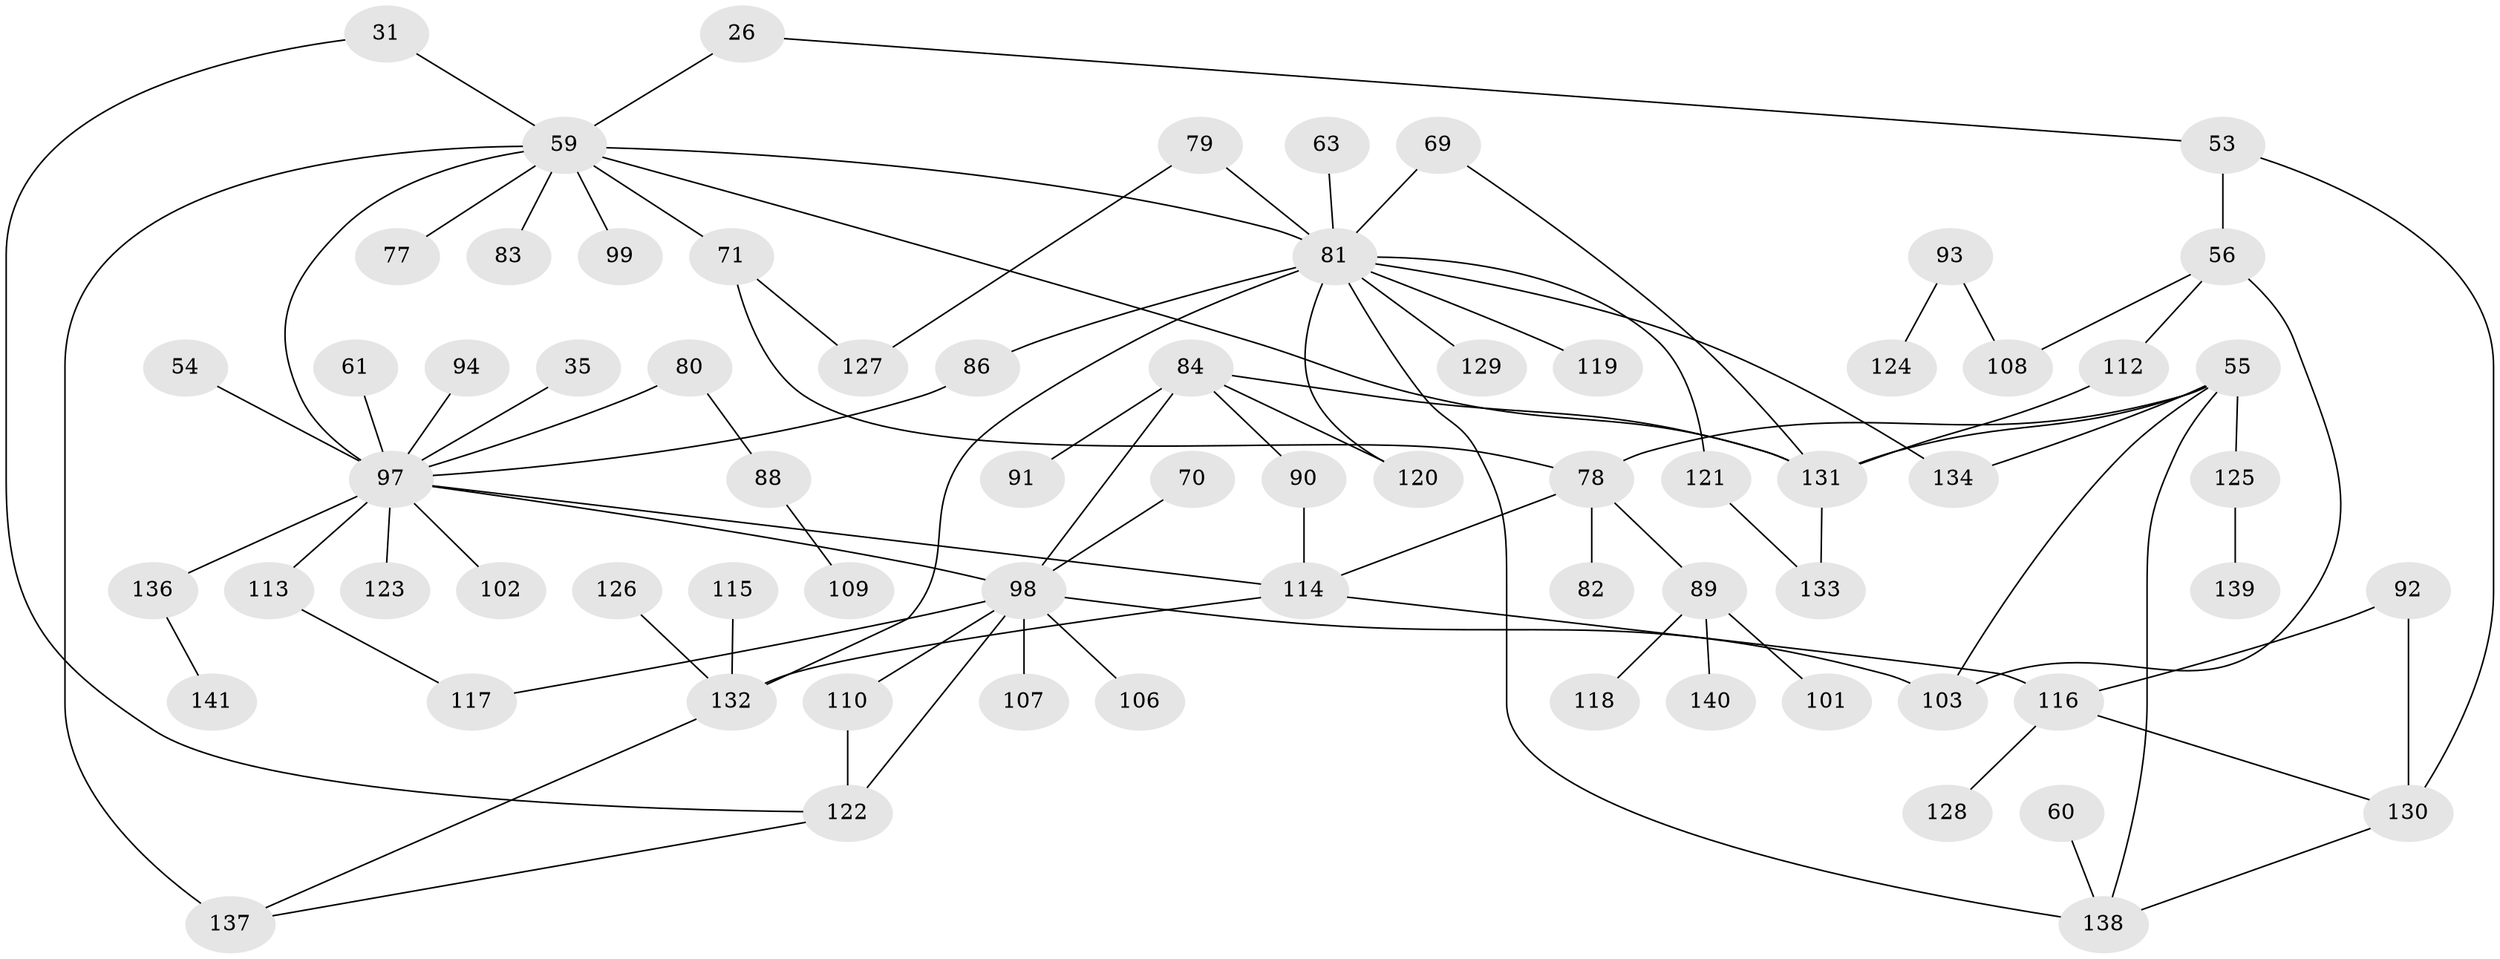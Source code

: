 // original degree distribution, {5: 0.07092198581560284, 3: 0.18439716312056736, 6: 0.014184397163120567, 8: 0.02127659574468085, 4: 0.0851063829787234, 2: 0.3262411347517731, 1: 0.28368794326241137, 7: 0.014184397163120567}
// Generated by graph-tools (version 1.1) at 2025/42/03/09/25 04:42:29]
// undirected, 70 vertices, 92 edges
graph export_dot {
graph [start="1"]
  node [color=gray90,style=filled];
  26;
  31;
  35;
  53 [super="+41+47"];
  54;
  55 [super="+25+44"];
  56;
  59 [super="+29+39+37+21"];
  60;
  61;
  63;
  69 [super="+64"];
  70;
  71 [super="+10"];
  77 [super="+62"];
  78 [super="+15"];
  79;
  80;
  81 [super="+30+67+34"];
  82;
  83 [super="+32"];
  84 [super="+3"];
  86;
  88;
  89 [super="+57"];
  90 [super="+73"];
  91;
  92 [super="+76"];
  93;
  94;
  97 [super="+13+24+23+74+46+95"];
  98 [super="+36+66"];
  99;
  101;
  102;
  103 [super="+52"];
  106 [super="+40+100"];
  107;
  108 [super="+85"];
  109;
  110 [super="+105"];
  112 [super="+75"];
  113;
  114 [super="+72"];
  115;
  116 [super="+42+68"];
  117;
  118;
  119;
  120 [super="+43+49+51"];
  121;
  122;
  123;
  124;
  125;
  126;
  127;
  128;
  129 [super="+33+50"];
  130 [super="+96"];
  131 [super="+17+87"];
  132 [super="+104"];
  133;
  134 [super="+111"];
  136 [super="+135"];
  137 [super="+48"];
  138 [super="+58+65"];
  139;
  140;
  141;
  26 -- 59;
  26 -- 53;
  31 -- 122;
  31 -- 59;
  35 -- 97;
  53 -- 56 [weight=2];
  53 -- 130 [weight=2];
  54 -- 97;
  55 -- 131;
  55 -- 103;
  55 -- 125;
  55 -- 78;
  55 -- 138 [weight=2];
  55 -- 134;
  56 -- 103;
  56 -- 112;
  56 -- 108;
  59 -- 99;
  59 -- 71 [weight=3];
  59 -- 97 [weight=3];
  59 -- 131;
  59 -- 137 [weight=2];
  59 -- 81 [weight=2];
  59 -- 83;
  59 -- 77;
  60 -- 138;
  61 -- 97;
  63 -- 81;
  69 -- 131;
  69 -- 81 [weight=2];
  70 -- 98;
  71 -- 127;
  71 -- 78;
  78 -- 82;
  78 -- 114;
  78 -- 89;
  79 -- 127;
  79 -- 81;
  80 -- 88;
  80 -- 97;
  81 -- 121;
  81 -- 138 [weight=2];
  81 -- 129;
  81 -- 132 [weight=2];
  81 -- 134;
  81 -- 86;
  81 -- 119;
  81 -- 120;
  84 -- 91;
  84 -- 131 [weight=2];
  84 -- 98;
  84 -- 120;
  84 -- 90;
  86 -- 97;
  88 -- 109;
  89 -- 101;
  89 -- 140;
  89 -- 118;
  90 -- 114;
  92 -- 116;
  92 -- 130;
  93 -- 124;
  93 -- 108;
  94 -- 97;
  97 -- 102;
  97 -- 98 [weight=2];
  97 -- 123;
  97 -- 113;
  97 -- 136;
  97 -- 114;
  98 -- 117;
  98 -- 122;
  98 -- 103;
  98 -- 107;
  98 -- 110;
  98 -- 106 [weight=2];
  110 -- 122 [weight=2];
  112 -- 131;
  113 -- 117;
  114 -- 132;
  114 -- 116;
  115 -- 132;
  116 -- 128;
  116 -- 130;
  121 -- 133;
  122 -- 137;
  125 -- 139;
  126 -- 132;
  130 -- 138;
  131 -- 133;
  132 -- 137;
  136 -- 141;
}
